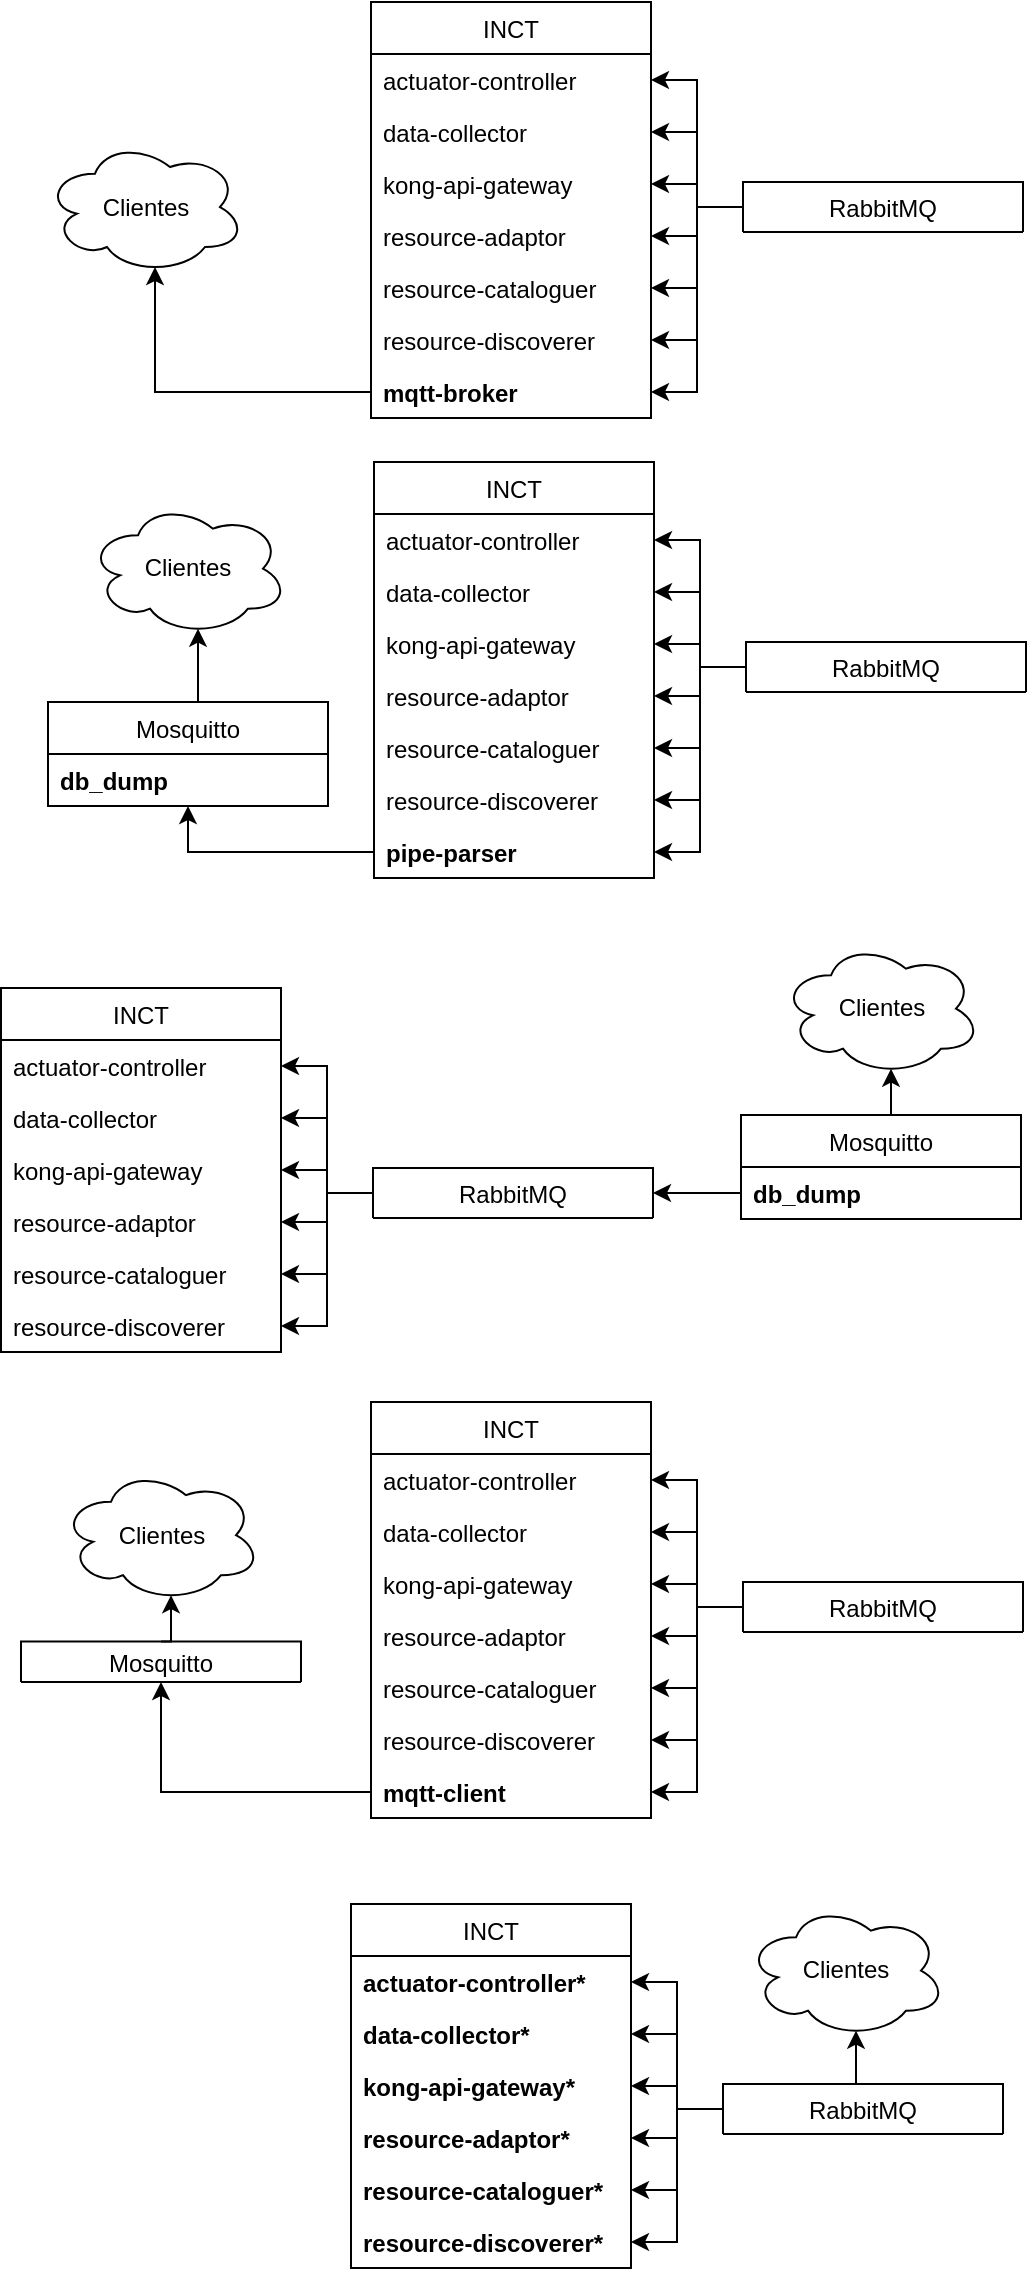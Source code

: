 <mxfile version="13.1.3" type="device"><diagram id="c02LplDQ-tRIW1ppjhFL" name="Page-1"><mxGraphModel dx="872" dy="507" grid="1" gridSize="10" guides="1" tooltips="1" connect="1" arrows="1" fold="1" page="1" pageScale="1" pageWidth="827" pageHeight="1169" background="#FFFFFF" math="0" shadow="0"><root><mxCell id="0"/><mxCell id="1" parent="0"/><mxCell id="ZKTlq2IaIiOtd-nqtWWl-68" style="edgeStyle=orthogonalEdgeStyle;rounded=0;orthogonalLoop=1;jettySize=auto;html=1;exitX=0;exitY=0.5;exitDx=0;exitDy=0;entryX=1;entryY=0.5;entryDx=0;entryDy=0;endArrow=classic;endFill=1;" edge="1" parent="1" source="ZKTlq2IaIiOtd-nqtWWl-63" target="ZKTlq2IaIiOtd-nqtWWl-67"><mxGeometry relative="1" as="geometry"/></mxCell><mxCell id="ZKTlq2IaIiOtd-nqtWWl-69" style="edgeStyle=orthogonalEdgeStyle;rounded=0;orthogonalLoop=1;jettySize=auto;html=1;exitX=0;exitY=0.5;exitDx=0;exitDy=0;entryX=1;entryY=0.5;entryDx=0;entryDy=0;endArrow=classic;endFill=1;" edge="1" parent="1" source="ZKTlq2IaIiOtd-nqtWWl-63" target="ZKTlq2IaIiOtd-nqtWWl-59"><mxGeometry relative="1" as="geometry"/></mxCell><mxCell id="ZKTlq2IaIiOtd-nqtWWl-93" style="edgeStyle=orthogonalEdgeStyle;rounded=0;orthogonalLoop=1;jettySize=auto;html=1;exitX=0.5;exitY=0;exitDx=0;exitDy=0;entryX=0.55;entryY=0.95;entryDx=0;entryDy=0;entryPerimeter=0;endArrow=classic;endFill=1;" edge="1" parent="1" source="ZKTlq2IaIiOtd-nqtWWl-10" target="ZKTlq2IaIiOtd-nqtWWl-88"><mxGeometry relative="1" as="geometry"/></mxCell><mxCell id="ZKTlq2IaIiOtd-nqtWWl-50" style="edgeStyle=orthogonalEdgeStyle;rounded=0;orthogonalLoop=1;jettySize=auto;html=1;exitX=0;exitY=0.5;exitDx=0;exitDy=0;entryX=1;entryY=0.5;entryDx=0;entryDy=0;" edge="1" parent="1" source="ZKTlq2IaIiOtd-nqtWWl-63" target="ZKTlq2IaIiOtd-nqtWWl-57"><mxGeometry relative="1" as="geometry"/></mxCell><mxCell id="ZKTlq2IaIiOtd-nqtWWl-51" style="edgeStyle=orthogonalEdgeStyle;rounded=0;orthogonalLoop=1;jettySize=auto;html=1;exitX=0;exitY=0.5;exitDx=0;exitDy=0;entryX=1;entryY=0.5;entryDx=0;entryDy=0;" edge="1" parent="1" source="ZKTlq2IaIiOtd-nqtWWl-63" target="ZKTlq2IaIiOtd-nqtWWl-58"><mxGeometry relative="1" as="geometry"/></mxCell><mxCell id="ZKTlq2IaIiOtd-nqtWWl-53" style="edgeStyle=orthogonalEdgeStyle;rounded=0;orthogonalLoop=1;jettySize=auto;html=1;exitX=0;exitY=0.5;exitDx=0;exitDy=0;entryX=1;entryY=0.5;entryDx=0;entryDy=0;" edge="1" parent="1" source="ZKTlq2IaIiOtd-nqtWWl-63" target="ZKTlq2IaIiOtd-nqtWWl-60"><mxGeometry relative="1" as="geometry"/></mxCell><mxCell id="ZKTlq2IaIiOtd-nqtWWl-54" style="edgeStyle=orthogonalEdgeStyle;rounded=0;orthogonalLoop=1;jettySize=auto;html=1;exitX=0;exitY=0.5;exitDx=0;exitDy=0;entryX=1;entryY=0.5;entryDx=0;entryDy=0;" edge="1" parent="1" source="ZKTlq2IaIiOtd-nqtWWl-63" target="ZKTlq2IaIiOtd-nqtWWl-61"><mxGeometry relative="1" as="geometry"/></mxCell><mxCell id="ZKTlq2IaIiOtd-nqtWWl-55" style="edgeStyle=orthogonalEdgeStyle;rounded=0;orthogonalLoop=1;jettySize=auto;html=1;exitX=0;exitY=0.5;exitDx=0;exitDy=0;entryX=1;entryY=0.5;entryDx=0;entryDy=0;" edge="1" parent="1" source="ZKTlq2IaIiOtd-nqtWWl-63" target="ZKTlq2IaIiOtd-nqtWWl-62"><mxGeometry relative="1" as="geometry"/></mxCell><mxCell id="ZKTlq2IaIiOtd-nqtWWl-70" value="Clientes" style="ellipse;shape=cloud;whiteSpace=wrap;html=1;" vertex="1" parent="1"><mxGeometry x="150.5" y="79.17" width="100" height="66.67" as="geometry"/></mxCell><mxCell id="ZKTlq2IaIiOtd-nqtWWl-72" style="edgeStyle=orthogonalEdgeStyle;rounded=0;orthogonalLoop=1;jettySize=auto;html=1;exitX=0;exitY=0.5;exitDx=0;exitDy=0;entryX=1;entryY=0.5;entryDx=0;entryDy=0;endArrow=classic;endFill=1;" edge="1" parent="1" source="ZKTlq2IaIiOtd-nqtWWl-82" target="ZKTlq2IaIiOtd-nqtWWl-81"><mxGeometry relative="1" as="geometry"/></mxCell><mxCell id="ZKTlq2IaIiOtd-nqtWWl-73" style="edgeStyle=orthogonalEdgeStyle;rounded=0;orthogonalLoop=1;jettySize=auto;html=1;exitX=0;exitY=0.5;exitDx=0;exitDy=0;entryX=1;entryY=0.5;entryDx=0;entryDy=0;endArrow=classic;endFill=1;" edge="1" parent="1" source="ZKTlq2IaIiOtd-nqtWWl-82" target="ZKTlq2IaIiOtd-nqtWWl-77"><mxGeometry relative="1" as="geometry"/></mxCell><mxCell id="ZKTlq2IaIiOtd-nqtWWl-83" style="edgeStyle=orthogonalEdgeStyle;rounded=0;orthogonalLoop=1;jettySize=auto;html=1;exitX=0;exitY=0.5;exitDx=0;exitDy=0;entryX=1;entryY=0.5;entryDx=0;entryDy=0;" edge="1" parent="1" source="ZKTlq2IaIiOtd-nqtWWl-82" target="ZKTlq2IaIiOtd-nqtWWl-75"><mxGeometry relative="1" as="geometry"/></mxCell><mxCell id="ZKTlq2IaIiOtd-nqtWWl-84" style="edgeStyle=orthogonalEdgeStyle;rounded=0;orthogonalLoop=1;jettySize=auto;html=1;exitX=0;exitY=0.5;exitDx=0;exitDy=0;entryX=1;entryY=0.5;entryDx=0;entryDy=0;" edge="1" parent="1" source="ZKTlq2IaIiOtd-nqtWWl-82" target="ZKTlq2IaIiOtd-nqtWWl-76"><mxGeometry relative="1" as="geometry"/></mxCell><mxCell id="ZKTlq2IaIiOtd-nqtWWl-85" style="edgeStyle=orthogonalEdgeStyle;rounded=0;orthogonalLoop=1;jettySize=auto;html=1;exitX=0;exitY=0.5;exitDx=0;exitDy=0;entryX=1;entryY=0.5;entryDx=0;entryDy=0;" edge="1" parent="1" source="ZKTlq2IaIiOtd-nqtWWl-82" target="ZKTlq2IaIiOtd-nqtWWl-78"><mxGeometry relative="1" as="geometry"/></mxCell><mxCell id="ZKTlq2IaIiOtd-nqtWWl-86" style="edgeStyle=orthogonalEdgeStyle;rounded=0;orthogonalLoop=1;jettySize=auto;html=1;exitX=0;exitY=0.5;exitDx=0;exitDy=0;entryX=1;entryY=0.5;entryDx=0;entryDy=0;" edge="1" parent="1" source="ZKTlq2IaIiOtd-nqtWWl-82" target="ZKTlq2IaIiOtd-nqtWWl-79"><mxGeometry relative="1" as="geometry"/></mxCell><mxCell id="ZKTlq2IaIiOtd-nqtWWl-87" style="edgeStyle=orthogonalEdgeStyle;rounded=0;orthogonalLoop=1;jettySize=auto;html=1;exitX=0;exitY=0.5;exitDx=0;exitDy=0;entryX=1;entryY=0.5;entryDx=0;entryDy=0;" edge="1" parent="1" source="ZKTlq2IaIiOtd-nqtWWl-82" target="ZKTlq2IaIiOtd-nqtWWl-80"><mxGeometry relative="1" as="geometry"/></mxCell><mxCell id="ZKTlq2IaIiOtd-nqtWWl-88" value="Clientes" style="ellipse;shape=cloud;whiteSpace=wrap;html=1;" vertex="1" parent="1"><mxGeometry x="172" y="260.0" width="100" height="66.67" as="geometry"/></mxCell><mxCell id="ZKTlq2IaIiOtd-nqtWWl-90" style="edgeStyle=orthogonalEdgeStyle;rounded=0;orthogonalLoop=1;jettySize=auto;html=1;exitX=0;exitY=0.5;exitDx=0;exitDy=0;entryX=0.55;entryY=0.95;entryDx=0;entryDy=0;entryPerimeter=0;endArrow=classic;endFill=1;" edge="1" parent="1" source="ZKTlq2IaIiOtd-nqtWWl-67" target="ZKTlq2IaIiOtd-nqtWWl-70"><mxGeometry relative="1" as="geometry"/></mxCell><mxCell id="ZKTlq2IaIiOtd-nqtWWl-91" style="edgeStyle=orthogonalEdgeStyle;rounded=0;orthogonalLoop=1;jettySize=auto;html=1;exitX=0;exitY=0.5;exitDx=0;exitDy=0;entryX=0.5;entryY=1;entryDx=0;entryDy=0;endArrow=classic;endFill=1;" edge="1" parent="1" source="ZKTlq2IaIiOtd-nqtWWl-81" target="ZKTlq2IaIiOtd-nqtWWl-10"><mxGeometry relative="1" as="geometry"/></mxCell><mxCell id="ZKTlq2IaIiOtd-nqtWWl-107" style="edgeStyle=orthogonalEdgeStyle;rounded=0;orthogonalLoop=1;jettySize=auto;html=1;exitX=0.5;exitY=0;exitDx=0;exitDy=0;entryX=0.55;entryY=0.95;entryDx=0;entryDy=0;entryPerimeter=0;endArrow=classic;endFill=1;" edge="1" parent="1" source="ZKTlq2IaIiOtd-nqtWWl-105" target="ZKTlq2IaIiOtd-nqtWWl-115"><mxGeometry relative="1" as="geometry"/></mxCell><mxCell id="ZKTlq2IaIiOtd-nqtWWl-109" style="edgeStyle=orthogonalEdgeStyle;rounded=0;orthogonalLoop=1;jettySize=auto;html=1;exitX=0;exitY=0.5;exitDx=0;exitDy=0;entryX=1;entryY=0.5;entryDx=0;entryDy=0;endArrow=classic;endFill=1;" edge="1" parent="1" source="ZKTlq2IaIiOtd-nqtWWl-104" target="ZKTlq2IaIiOtd-nqtWWl-99"><mxGeometry relative="1" as="geometry"/></mxCell><mxCell id="ZKTlq2IaIiOtd-nqtWWl-110" style="edgeStyle=orthogonalEdgeStyle;rounded=0;orthogonalLoop=1;jettySize=auto;html=1;exitX=0;exitY=0.5;exitDx=0;exitDy=0;entryX=1;entryY=0.5;entryDx=0;entryDy=0;" edge="1" parent="1" source="ZKTlq2IaIiOtd-nqtWWl-104" target="ZKTlq2IaIiOtd-nqtWWl-97"><mxGeometry relative="1" as="geometry"/></mxCell><mxCell id="ZKTlq2IaIiOtd-nqtWWl-111" style="edgeStyle=orthogonalEdgeStyle;rounded=0;orthogonalLoop=1;jettySize=auto;html=1;exitX=0;exitY=0.5;exitDx=0;exitDy=0;entryX=1;entryY=0.5;entryDx=0;entryDy=0;" edge="1" parent="1" source="ZKTlq2IaIiOtd-nqtWWl-104" target="ZKTlq2IaIiOtd-nqtWWl-98"><mxGeometry relative="1" as="geometry"/></mxCell><mxCell id="ZKTlq2IaIiOtd-nqtWWl-112" style="edgeStyle=orthogonalEdgeStyle;rounded=0;orthogonalLoop=1;jettySize=auto;html=1;exitX=0;exitY=0.5;exitDx=0;exitDy=0;entryX=1;entryY=0.5;entryDx=0;entryDy=0;" edge="1" parent="1" source="ZKTlq2IaIiOtd-nqtWWl-104" target="ZKTlq2IaIiOtd-nqtWWl-100"><mxGeometry relative="1" as="geometry"/></mxCell><mxCell id="ZKTlq2IaIiOtd-nqtWWl-113" style="edgeStyle=orthogonalEdgeStyle;rounded=0;orthogonalLoop=1;jettySize=auto;html=1;exitX=0;exitY=0.5;exitDx=0;exitDy=0;entryX=1;entryY=0.5;entryDx=0;entryDy=0;" edge="1" parent="1" source="ZKTlq2IaIiOtd-nqtWWl-104" target="ZKTlq2IaIiOtd-nqtWWl-101"><mxGeometry relative="1" as="geometry"/></mxCell><mxCell id="ZKTlq2IaIiOtd-nqtWWl-114" style="edgeStyle=orthogonalEdgeStyle;rounded=0;orthogonalLoop=1;jettySize=auto;html=1;exitX=0;exitY=0.5;exitDx=0;exitDy=0;entryX=1;entryY=0.5;entryDx=0;entryDy=0;" edge="1" parent="1" source="ZKTlq2IaIiOtd-nqtWWl-104" target="ZKTlq2IaIiOtd-nqtWWl-102"><mxGeometry relative="1" as="geometry"/></mxCell><mxCell id="ZKTlq2IaIiOtd-nqtWWl-56" value="INCT" style="swimlane;fontStyle=0;childLayout=stackLayout;horizontal=1;startSize=26;fillColor=none;horizontalStack=0;resizeParent=1;resizeParentMax=0;resizeLast=0;collapsible=1;marginBottom=0;" vertex="1" parent="1"><mxGeometry x="313.5" y="10" width="140" height="208" as="geometry"/></mxCell><mxCell id="ZKTlq2IaIiOtd-nqtWWl-57" value="actuator-controller" style="text;strokeColor=none;fillColor=none;align=left;verticalAlign=top;spacingLeft=4;spacingRight=4;overflow=hidden;rotatable=0;points=[[0,0.5],[1,0.5]];portConstraint=eastwest;fontStyle=0" vertex="1" parent="ZKTlq2IaIiOtd-nqtWWl-56"><mxGeometry y="26" width="140" height="26" as="geometry"/></mxCell><mxCell id="ZKTlq2IaIiOtd-nqtWWl-58" value="data-collector" style="text;strokeColor=none;fillColor=none;align=left;verticalAlign=top;spacingLeft=4;spacingRight=4;overflow=hidden;rotatable=0;points=[[0,0.5],[1,0.5]];portConstraint=eastwest;fontStyle=0" vertex="1" parent="ZKTlq2IaIiOtd-nqtWWl-56"><mxGeometry y="52" width="140" height="26" as="geometry"/></mxCell><mxCell id="ZKTlq2IaIiOtd-nqtWWl-59" value="kong-api-gateway" style="text;strokeColor=none;fillColor=none;align=left;verticalAlign=top;spacingLeft=4;spacingRight=4;overflow=hidden;rotatable=0;points=[[0,0.5],[1,0.5]];portConstraint=eastwest;" vertex="1" parent="ZKTlq2IaIiOtd-nqtWWl-56"><mxGeometry y="78" width="140" height="26" as="geometry"/></mxCell><mxCell id="ZKTlq2IaIiOtd-nqtWWl-60" value="resource-adaptor" style="text;strokeColor=none;fillColor=none;align=left;verticalAlign=top;spacingLeft=4;spacingRight=4;overflow=hidden;rotatable=0;points=[[0,0.5],[1,0.5]];portConstraint=eastwest;" vertex="1" parent="ZKTlq2IaIiOtd-nqtWWl-56"><mxGeometry y="104" width="140" height="26" as="geometry"/></mxCell><mxCell id="ZKTlq2IaIiOtd-nqtWWl-61" value="resource-cataloguer" style="text;strokeColor=none;fillColor=none;align=left;verticalAlign=top;spacingLeft=4;spacingRight=4;overflow=hidden;rotatable=0;points=[[0,0.5],[1,0.5]];portConstraint=eastwest;fontStyle=0" vertex="1" parent="ZKTlq2IaIiOtd-nqtWWl-56"><mxGeometry y="130" width="140" height="26" as="geometry"/></mxCell><mxCell id="ZKTlq2IaIiOtd-nqtWWl-62" value="resource-discoverer" style="text;strokeColor=none;fillColor=none;align=left;verticalAlign=top;spacingLeft=4;spacingRight=4;overflow=hidden;rotatable=0;points=[[0,0.5],[1,0.5]];portConstraint=eastwest;fontStyle=0" vertex="1" parent="ZKTlq2IaIiOtd-nqtWWl-56"><mxGeometry y="156" width="140" height="26" as="geometry"/></mxCell><mxCell id="ZKTlq2IaIiOtd-nqtWWl-67" value="mqtt-broker" style="text;strokeColor=none;fillColor=none;align=left;verticalAlign=top;spacingLeft=4;spacingRight=4;overflow=hidden;rotatable=0;points=[[0,0.5],[1,0.5]];portConstraint=eastwest;fontStyle=1" vertex="1" parent="ZKTlq2IaIiOtd-nqtWWl-56"><mxGeometry y="182" width="140" height="26" as="geometry"/></mxCell><mxCell id="ZKTlq2IaIiOtd-nqtWWl-63" value="RabbitMQ" style="swimlane;fontStyle=0;childLayout=stackLayout;horizontal=1;startSize=26;fillColor=none;horizontalStack=0;resizeParent=1;resizeParentMax=0;resizeLast=0;collapsible=1;marginBottom=0;" vertex="1" parent="1"><mxGeometry x="499.5" y="100" width="140" height="25" as="geometry"/></mxCell><mxCell id="ZKTlq2IaIiOtd-nqtWWl-115" value="Clientes" style="ellipse;shape=cloud;whiteSpace=wrap;html=1;" vertex="1" parent="1"><mxGeometry x="518.5" y="480" width="100" height="66.67" as="geometry"/></mxCell><mxCell id="ZKTlq2IaIiOtd-nqtWWl-118" style="edgeStyle=orthogonalEdgeStyle;rounded=0;orthogonalLoop=1;jettySize=auto;html=1;exitX=0;exitY=0.5;exitDx=0;exitDy=0;entryX=1;entryY=0.5;entryDx=0;entryDy=0;endArrow=classic;endFill=1;" edge="1" parent="1" source="ZKTlq2IaIiOtd-nqtWWl-106" target="ZKTlq2IaIiOtd-nqtWWl-104"><mxGeometry relative="1" as="geometry"/></mxCell><mxCell id="ZKTlq2IaIiOtd-nqtWWl-119" style="edgeStyle=orthogonalEdgeStyle;rounded=0;orthogonalLoop=1;jettySize=auto;html=1;exitX=0.5;exitY=0;exitDx=0;exitDy=0;entryX=0.55;entryY=0.95;entryDx=0;entryDy=0;entryPerimeter=0;endArrow=classic;endFill=1;" edge="1" parent="1" source="ZKTlq2IaIiOtd-nqtWWl-136" target="ZKTlq2IaIiOtd-nqtWWl-126"><mxGeometry relative="1" as="geometry"/></mxCell><mxCell id="ZKTlq2IaIiOtd-nqtWWl-120" style="edgeStyle=orthogonalEdgeStyle;rounded=0;orthogonalLoop=1;jettySize=auto;html=1;exitX=0;exitY=0.5;exitDx=0;exitDy=0;entryX=1;entryY=0.5;entryDx=0;entryDy=0;endArrow=classic;endFill=1;" edge="1" parent="1" source="ZKTlq2IaIiOtd-nqtWWl-127" target="ZKTlq2IaIiOtd-nqtWWl-131"><mxGeometry relative="1" as="geometry"/></mxCell><mxCell id="ZKTlq2IaIiOtd-nqtWWl-121" style="edgeStyle=orthogonalEdgeStyle;rounded=0;orthogonalLoop=1;jettySize=auto;html=1;exitX=0;exitY=0.5;exitDx=0;exitDy=0;entryX=1;entryY=0.5;entryDx=0;entryDy=0;" edge="1" parent="1" source="ZKTlq2IaIiOtd-nqtWWl-127" target="ZKTlq2IaIiOtd-nqtWWl-129"><mxGeometry relative="1" as="geometry"/></mxCell><mxCell id="ZKTlq2IaIiOtd-nqtWWl-122" style="edgeStyle=orthogonalEdgeStyle;rounded=0;orthogonalLoop=1;jettySize=auto;html=1;exitX=0;exitY=0.5;exitDx=0;exitDy=0;entryX=1;entryY=0.5;entryDx=0;entryDy=0;" edge="1" parent="1" source="ZKTlq2IaIiOtd-nqtWWl-127" target="ZKTlq2IaIiOtd-nqtWWl-130"><mxGeometry relative="1" as="geometry"/></mxCell><mxCell id="ZKTlq2IaIiOtd-nqtWWl-123" style="edgeStyle=orthogonalEdgeStyle;rounded=0;orthogonalLoop=1;jettySize=auto;html=1;exitX=0;exitY=0.5;exitDx=0;exitDy=0;entryX=1;entryY=0.5;entryDx=0;entryDy=0;" edge="1" parent="1" source="ZKTlq2IaIiOtd-nqtWWl-127" target="ZKTlq2IaIiOtd-nqtWWl-132"><mxGeometry relative="1" as="geometry"/></mxCell><mxCell id="ZKTlq2IaIiOtd-nqtWWl-124" style="edgeStyle=orthogonalEdgeStyle;rounded=0;orthogonalLoop=1;jettySize=auto;html=1;exitX=0;exitY=0.5;exitDx=0;exitDy=0;entryX=1;entryY=0.5;entryDx=0;entryDy=0;" edge="1" parent="1" source="ZKTlq2IaIiOtd-nqtWWl-127" target="ZKTlq2IaIiOtd-nqtWWl-133"><mxGeometry relative="1" as="geometry"/></mxCell><mxCell id="ZKTlq2IaIiOtd-nqtWWl-125" style="edgeStyle=orthogonalEdgeStyle;rounded=0;orthogonalLoop=1;jettySize=auto;html=1;exitX=0;exitY=0.5;exitDx=0;exitDy=0;entryX=1;entryY=0.5;entryDx=0;entryDy=0;" edge="1" parent="1" source="ZKTlq2IaIiOtd-nqtWWl-127" target="ZKTlq2IaIiOtd-nqtWWl-134"><mxGeometry relative="1" as="geometry"/></mxCell><mxCell id="ZKTlq2IaIiOtd-nqtWWl-74" value="INCT" style="swimlane;fontStyle=0;childLayout=stackLayout;horizontal=1;startSize=26;fillColor=none;horizontalStack=0;resizeParent=1;resizeParentMax=0;resizeLast=0;collapsible=1;marginBottom=0;" vertex="1" parent="1"><mxGeometry x="315" y="240" width="140" height="208" as="geometry"/></mxCell><mxCell id="ZKTlq2IaIiOtd-nqtWWl-75" value="actuator-controller" style="text;strokeColor=none;fillColor=none;align=left;verticalAlign=top;spacingLeft=4;spacingRight=4;overflow=hidden;rotatable=0;points=[[0,0.5],[1,0.5]];portConstraint=eastwest;fontStyle=0" vertex="1" parent="ZKTlq2IaIiOtd-nqtWWl-74"><mxGeometry y="26" width="140" height="26" as="geometry"/></mxCell><mxCell id="ZKTlq2IaIiOtd-nqtWWl-76" value="data-collector" style="text;strokeColor=none;fillColor=none;align=left;verticalAlign=top;spacingLeft=4;spacingRight=4;overflow=hidden;rotatable=0;points=[[0,0.5],[1,0.5]];portConstraint=eastwest;fontStyle=0" vertex="1" parent="ZKTlq2IaIiOtd-nqtWWl-74"><mxGeometry y="52" width="140" height="26" as="geometry"/></mxCell><mxCell id="ZKTlq2IaIiOtd-nqtWWl-77" value="kong-api-gateway" style="text;strokeColor=none;fillColor=none;align=left;verticalAlign=top;spacingLeft=4;spacingRight=4;overflow=hidden;rotatable=0;points=[[0,0.5],[1,0.5]];portConstraint=eastwest;" vertex="1" parent="ZKTlq2IaIiOtd-nqtWWl-74"><mxGeometry y="78" width="140" height="26" as="geometry"/></mxCell><mxCell id="ZKTlq2IaIiOtd-nqtWWl-78" value="resource-adaptor" style="text;strokeColor=none;fillColor=none;align=left;verticalAlign=top;spacingLeft=4;spacingRight=4;overflow=hidden;rotatable=0;points=[[0,0.5],[1,0.5]];portConstraint=eastwest;" vertex="1" parent="ZKTlq2IaIiOtd-nqtWWl-74"><mxGeometry y="104" width="140" height="26" as="geometry"/></mxCell><mxCell id="ZKTlq2IaIiOtd-nqtWWl-79" value="resource-cataloguer" style="text;strokeColor=none;fillColor=none;align=left;verticalAlign=top;spacingLeft=4;spacingRight=4;overflow=hidden;rotatable=0;points=[[0,0.5],[1,0.5]];portConstraint=eastwest;fontStyle=0" vertex="1" parent="ZKTlq2IaIiOtd-nqtWWl-74"><mxGeometry y="130" width="140" height="26" as="geometry"/></mxCell><mxCell id="ZKTlq2IaIiOtd-nqtWWl-80" value="resource-discoverer" style="text;strokeColor=none;fillColor=none;align=left;verticalAlign=top;spacingLeft=4;spacingRight=4;overflow=hidden;rotatable=0;points=[[0,0.5],[1,0.5]];portConstraint=eastwest;fontStyle=0" vertex="1" parent="ZKTlq2IaIiOtd-nqtWWl-74"><mxGeometry y="156" width="140" height="26" as="geometry"/></mxCell><mxCell id="ZKTlq2IaIiOtd-nqtWWl-81" value="pipe-parser" style="text;strokeColor=none;fillColor=none;align=left;verticalAlign=top;spacingLeft=4;spacingRight=4;overflow=hidden;rotatable=0;points=[[0,0.5],[1,0.5]];portConstraint=eastwest;fontStyle=1" vertex="1" parent="ZKTlq2IaIiOtd-nqtWWl-74"><mxGeometry y="182" width="140" height="26" as="geometry"/></mxCell><mxCell id="ZKTlq2IaIiOtd-nqtWWl-82" value="RabbitMQ" style="swimlane;fontStyle=0;childLayout=stackLayout;horizontal=1;startSize=26;fillColor=none;horizontalStack=0;resizeParent=1;resizeParentMax=0;resizeLast=0;collapsible=1;marginBottom=0;" vertex="1" parent="1"><mxGeometry x="501" y="330" width="140" height="25" as="geometry"/></mxCell><mxCell id="ZKTlq2IaIiOtd-nqtWWl-10" value="Mosquitto" style="swimlane;fontStyle=0;childLayout=stackLayout;horizontal=1;startSize=26;fillColor=none;horizontalStack=0;resizeParent=1;resizeParentMax=0;resizeLast=0;collapsible=1;marginBottom=0;" vertex="1" parent="1"><mxGeometry x="152" y="360" width="140" height="52" as="geometry"/></mxCell><mxCell id="ZKTlq2IaIiOtd-nqtWWl-11" value="db_dump" style="text;strokeColor=none;fillColor=none;align=left;verticalAlign=top;spacingLeft=4;spacingRight=4;overflow=hidden;rotatable=0;points=[[0,0.5],[1,0.5]];portConstraint=eastwest;fontStyle=1" vertex="1" parent="ZKTlq2IaIiOtd-nqtWWl-10"><mxGeometry y="26" width="140" height="26" as="geometry"/></mxCell><mxCell id="ZKTlq2IaIiOtd-nqtWWl-126" value="Clientes" style="ellipse;shape=cloud;whiteSpace=wrap;html=1;" vertex="1" parent="1"><mxGeometry x="158.5" y="743.25" width="100" height="66.67" as="geometry"/></mxCell><mxCell id="ZKTlq2IaIiOtd-nqtWWl-139" style="edgeStyle=orthogonalEdgeStyle;rounded=0;orthogonalLoop=1;jettySize=auto;html=1;exitX=0;exitY=0.5;exitDx=0;exitDy=0;entryX=1;entryY=0.5;entryDx=0;entryDy=0;endArrow=classic;endFill=1;" edge="1" parent="1" source="ZKTlq2IaIiOtd-nqtWWl-127" target="ZKTlq2IaIiOtd-nqtWWl-138"><mxGeometry relative="1" as="geometry"/></mxCell><mxCell id="ZKTlq2IaIiOtd-nqtWWl-141" style="edgeStyle=orthogonalEdgeStyle;rounded=0;orthogonalLoop=1;jettySize=auto;html=1;exitX=0;exitY=0.5;exitDx=0;exitDy=0;entryX=0.5;entryY=1;entryDx=0;entryDy=0;endArrow=classic;endFill=1;" edge="1" parent="1" source="ZKTlq2IaIiOtd-nqtWWl-138" target="ZKTlq2IaIiOtd-nqtWWl-136"><mxGeometry relative="1" as="geometry"><mxPoint x="209.06" y="881.178" as="targetPoint"/></mxGeometry></mxCell><mxCell id="ZKTlq2IaIiOtd-nqtWWl-104" value="RabbitMQ" style="swimlane;fontStyle=0;childLayout=stackLayout;horizontal=1;startSize=26;fillColor=none;horizontalStack=0;resizeParent=1;resizeParentMax=0;resizeLast=0;collapsible=1;marginBottom=0;" vertex="1" parent="1"><mxGeometry x="314.5" y="593" width="140" height="25" as="geometry"/></mxCell><mxCell id="ZKTlq2IaIiOtd-nqtWWl-96" value="INCT" style="swimlane;fontStyle=0;childLayout=stackLayout;horizontal=1;startSize=26;fillColor=none;horizontalStack=0;resizeParent=1;resizeParentMax=0;resizeLast=0;collapsible=1;marginBottom=0;" vertex="1" parent="1"><mxGeometry x="128.5" y="503" width="140" height="182" as="geometry"/></mxCell><mxCell id="ZKTlq2IaIiOtd-nqtWWl-97" value="actuator-controller" style="text;strokeColor=none;fillColor=none;align=left;verticalAlign=top;spacingLeft=4;spacingRight=4;overflow=hidden;rotatable=0;points=[[0,0.5],[1,0.5]];portConstraint=eastwest;fontStyle=0" vertex="1" parent="ZKTlq2IaIiOtd-nqtWWl-96"><mxGeometry y="26" width="140" height="26" as="geometry"/></mxCell><mxCell id="ZKTlq2IaIiOtd-nqtWWl-98" value="data-collector" style="text;strokeColor=none;fillColor=none;align=left;verticalAlign=top;spacingLeft=4;spacingRight=4;overflow=hidden;rotatable=0;points=[[0,0.5],[1,0.5]];portConstraint=eastwest;fontStyle=0" vertex="1" parent="ZKTlq2IaIiOtd-nqtWWl-96"><mxGeometry y="52" width="140" height="26" as="geometry"/></mxCell><mxCell id="ZKTlq2IaIiOtd-nqtWWl-99" value="kong-api-gateway" style="text;strokeColor=none;fillColor=none;align=left;verticalAlign=top;spacingLeft=4;spacingRight=4;overflow=hidden;rotatable=0;points=[[0,0.5],[1,0.5]];portConstraint=eastwest;" vertex="1" parent="ZKTlq2IaIiOtd-nqtWWl-96"><mxGeometry y="78" width="140" height="26" as="geometry"/></mxCell><mxCell id="ZKTlq2IaIiOtd-nqtWWl-100" value="resource-adaptor" style="text;strokeColor=none;fillColor=none;align=left;verticalAlign=top;spacingLeft=4;spacingRight=4;overflow=hidden;rotatable=0;points=[[0,0.5],[1,0.5]];portConstraint=eastwest;" vertex="1" parent="ZKTlq2IaIiOtd-nqtWWl-96"><mxGeometry y="104" width="140" height="26" as="geometry"/></mxCell><mxCell id="ZKTlq2IaIiOtd-nqtWWl-101" value="resource-cataloguer" style="text;strokeColor=none;fillColor=none;align=left;verticalAlign=top;spacingLeft=4;spacingRight=4;overflow=hidden;rotatable=0;points=[[0,0.5],[1,0.5]];portConstraint=eastwest;fontStyle=0" vertex="1" parent="ZKTlq2IaIiOtd-nqtWWl-96"><mxGeometry y="130" width="140" height="26" as="geometry"/></mxCell><mxCell id="ZKTlq2IaIiOtd-nqtWWl-102" value="resource-discoverer" style="text;strokeColor=none;fillColor=none;align=left;verticalAlign=top;spacingLeft=4;spacingRight=4;overflow=hidden;rotatable=0;points=[[0,0.5],[1,0.5]];portConstraint=eastwest;fontStyle=0" vertex="1" parent="ZKTlq2IaIiOtd-nqtWWl-96"><mxGeometry y="156" width="140" height="26" as="geometry"/></mxCell><mxCell id="ZKTlq2IaIiOtd-nqtWWl-105" value="Mosquitto" style="swimlane;fontStyle=0;childLayout=stackLayout;horizontal=1;startSize=26;fillColor=none;horizontalStack=0;resizeParent=1;resizeParentMax=0;resizeLast=0;collapsible=1;marginBottom=0;" vertex="1" parent="1"><mxGeometry x="498.5" y="566.5" width="140" height="52" as="geometry"/></mxCell><mxCell id="ZKTlq2IaIiOtd-nqtWWl-106" value="db_dump" style="text;strokeColor=none;fillColor=none;align=left;verticalAlign=top;spacingLeft=4;spacingRight=4;overflow=hidden;rotatable=0;points=[[0,0.5],[1,0.5]];portConstraint=eastwest;fontStyle=1" vertex="1" parent="ZKTlq2IaIiOtd-nqtWWl-105"><mxGeometry y="26" width="140" height="26" as="geometry"/></mxCell><mxCell id="ZKTlq2IaIiOtd-nqtWWl-127" value="RabbitMQ" style="swimlane;fontStyle=0;childLayout=stackLayout;horizontal=1;startSize=26;fillColor=none;horizontalStack=0;resizeParent=1;resizeParentMax=0;resizeLast=0;collapsible=1;marginBottom=0;" vertex="1" parent="1"><mxGeometry x="499.5" y="800" width="140" height="25" as="geometry"/></mxCell><mxCell id="ZKTlq2IaIiOtd-nqtWWl-128" value="INCT" style="swimlane;fontStyle=0;childLayout=stackLayout;horizontal=1;startSize=26;fillColor=none;horizontalStack=0;resizeParent=1;resizeParentMax=0;resizeLast=0;collapsible=1;marginBottom=0;" vertex="1" parent="1"><mxGeometry x="313.5" y="710" width="140" height="208" as="geometry"/></mxCell><mxCell id="ZKTlq2IaIiOtd-nqtWWl-129" value="actuator-controller" style="text;strokeColor=none;fillColor=none;align=left;verticalAlign=top;spacingLeft=4;spacingRight=4;overflow=hidden;rotatable=0;points=[[0,0.5],[1,0.5]];portConstraint=eastwest;fontStyle=0" vertex="1" parent="ZKTlq2IaIiOtd-nqtWWl-128"><mxGeometry y="26" width="140" height="26" as="geometry"/></mxCell><mxCell id="ZKTlq2IaIiOtd-nqtWWl-130" value="data-collector" style="text;strokeColor=none;fillColor=none;align=left;verticalAlign=top;spacingLeft=4;spacingRight=4;overflow=hidden;rotatable=0;points=[[0,0.5],[1,0.5]];portConstraint=eastwest;fontStyle=0" vertex="1" parent="ZKTlq2IaIiOtd-nqtWWl-128"><mxGeometry y="52" width="140" height="26" as="geometry"/></mxCell><mxCell id="ZKTlq2IaIiOtd-nqtWWl-131" value="kong-api-gateway" style="text;strokeColor=none;fillColor=none;align=left;verticalAlign=top;spacingLeft=4;spacingRight=4;overflow=hidden;rotatable=0;points=[[0,0.5],[1,0.5]];portConstraint=eastwest;" vertex="1" parent="ZKTlq2IaIiOtd-nqtWWl-128"><mxGeometry y="78" width="140" height="26" as="geometry"/></mxCell><mxCell id="ZKTlq2IaIiOtd-nqtWWl-132" value="resource-adaptor" style="text;strokeColor=none;fillColor=none;align=left;verticalAlign=top;spacingLeft=4;spacingRight=4;overflow=hidden;rotatable=0;points=[[0,0.5],[1,0.5]];portConstraint=eastwest;" vertex="1" parent="ZKTlq2IaIiOtd-nqtWWl-128"><mxGeometry y="104" width="140" height="26" as="geometry"/></mxCell><mxCell id="ZKTlq2IaIiOtd-nqtWWl-133" value="resource-cataloguer" style="text;strokeColor=none;fillColor=none;align=left;verticalAlign=top;spacingLeft=4;spacingRight=4;overflow=hidden;rotatable=0;points=[[0,0.5],[1,0.5]];portConstraint=eastwest;fontStyle=0" vertex="1" parent="ZKTlq2IaIiOtd-nqtWWl-128"><mxGeometry y="130" width="140" height="26" as="geometry"/></mxCell><mxCell id="ZKTlq2IaIiOtd-nqtWWl-134" value="resource-discoverer" style="text;strokeColor=none;fillColor=none;align=left;verticalAlign=top;spacingLeft=4;spacingRight=4;overflow=hidden;rotatable=0;points=[[0,0.5],[1,0.5]];portConstraint=eastwest;fontStyle=0" vertex="1" parent="ZKTlq2IaIiOtd-nqtWWl-128"><mxGeometry y="156" width="140" height="26" as="geometry"/></mxCell><mxCell id="ZKTlq2IaIiOtd-nqtWWl-138" value="mqtt-client" style="text;strokeColor=none;fillColor=none;align=left;verticalAlign=top;spacingLeft=4;spacingRight=4;overflow=hidden;rotatable=0;points=[[0,0.5],[1,0.5]];portConstraint=eastwest;fontStyle=1" vertex="1" parent="ZKTlq2IaIiOtd-nqtWWl-128"><mxGeometry y="182" width="140" height="26" as="geometry"/></mxCell><mxCell id="ZKTlq2IaIiOtd-nqtWWl-136" value="Mosquitto" style="swimlane;fontStyle=0;childLayout=stackLayout;horizontal=1;startSize=26;fillColor=none;horizontalStack=0;resizeParent=1;resizeParentMax=0;resizeLast=0;collapsible=1;marginBottom=0;" vertex="1" parent="1"><mxGeometry x="138.5" y="829.75" width="140" height="20.25" as="geometry"/></mxCell><mxCell id="ZKTlq2IaIiOtd-nqtWWl-163" style="edgeStyle=orthogonalEdgeStyle;rounded=0;orthogonalLoop=1;jettySize=auto;html=1;exitX=0;exitY=0.5;exitDx=0;exitDy=0;entryX=1;entryY=0.5;entryDx=0;entryDy=0;endArrow=classic;endFill=1;" edge="1" parent="1" source="ZKTlq2IaIiOtd-nqtWWl-172" target="ZKTlq2IaIiOtd-nqtWWl-176"><mxGeometry relative="1" as="geometry"/></mxCell><mxCell id="ZKTlq2IaIiOtd-nqtWWl-164" style="edgeStyle=orthogonalEdgeStyle;rounded=0;orthogonalLoop=1;jettySize=auto;html=1;exitX=0;exitY=0.5;exitDx=0;exitDy=0;entryX=1;entryY=0.5;entryDx=0;entryDy=0;" edge="1" parent="1" source="ZKTlq2IaIiOtd-nqtWWl-172" target="ZKTlq2IaIiOtd-nqtWWl-174"><mxGeometry relative="1" as="geometry"/></mxCell><mxCell id="ZKTlq2IaIiOtd-nqtWWl-165" style="edgeStyle=orthogonalEdgeStyle;rounded=0;orthogonalLoop=1;jettySize=auto;html=1;exitX=0;exitY=0.5;exitDx=0;exitDy=0;entryX=1;entryY=0.5;entryDx=0;entryDy=0;" edge="1" parent="1" source="ZKTlq2IaIiOtd-nqtWWl-172" target="ZKTlq2IaIiOtd-nqtWWl-175"><mxGeometry relative="1" as="geometry"/></mxCell><mxCell id="ZKTlq2IaIiOtd-nqtWWl-166" style="edgeStyle=orthogonalEdgeStyle;rounded=0;orthogonalLoop=1;jettySize=auto;html=1;exitX=0;exitY=0.5;exitDx=0;exitDy=0;entryX=1;entryY=0.5;entryDx=0;entryDy=0;" edge="1" parent="1" source="ZKTlq2IaIiOtd-nqtWWl-172" target="ZKTlq2IaIiOtd-nqtWWl-177"><mxGeometry relative="1" as="geometry"/></mxCell><mxCell id="ZKTlq2IaIiOtd-nqtWWl-167" style="edgeStyle=orthogonalEdgeStyle;rounded=0;orthogonalLoop=1;jettySize=auto;html=1;exitX=0;exitY=0.5;exitDx=0;exitDy=0;entryX=1;entryY=0.5;entryDx=0;entryDy=0;" edge="1" parent="1" source="ZKTlq2IaIiOtd-nqtWWl-172" target="ZKTlq2IaIiOtd-nqtWWl-178"><mxGeometry relative="1" as="geometry"/></mxCell><mxCell id="ZKTlq2IaIiOtd-nqtWWl-168" style="edgeStyle=orthogonalEdgeStyle;rounded=0;orthogonalLoop=1;jettySize=auto;html=1;exitX=0;exitY=0.5;exitDx=0;exitDy=0;entryX=1;entryY=0.5;entryDx=0;entryDy=0;" edge="1" parent="1" source="ZKTlq2IaIiOtd-nqtWWl-172" target="ZKTlq2IaIiOtd-nqtWWl-179"><mxGeometry relative="1" as="geometry"/></mxCell><mxCell id="ZKTlq2IaIiOtd-nqtWWl-169" value="Clientes" style="ellipse;shape=cloud;whiteSpace=wrap;html=1;" vertex="1" parent="1"><mxGeometry x="501" y="961.0" width="100" height="66.67" as="geometry"/></mxCell><mxCell id="ZKTlq2IaIiOtd-nqtWWl-182" style="edgeStyle=orthogonalEdgeStyle;rounded=0;orthogonalLoop=1;jettySize=auto;html=1;exitX=0.5;exitY=0;exitDx=0;exitDy=0;entryX=0.55;entryY=0.95;entryDx=0;entryDy=0;entryPerimeter=0;endArrow=classic;endFill=1;" edge="1" parent="1" source="ZKTlq2IaIiOtd-nqtWWl-172" target="ZKTlq2IaIiOtd-nqtWWl-169"><mxGeometry relative="1" as="geometry"/></mxCell><mxCell id="ZKTlq2IaIiOtd-nqtWWl-172" value="RabbitMQ" style="swimlane;fontStyle=0;childLayout=stackLayout;horizontal=1;startSize=26;fillColor=none;horizontalStack=0;resizeParent=1;resizeParentMax=0;resizeLast=0;collapsible=1;marginBottom=0;" vertex="1" parent="1"><mxGeometry x="489.5" y="1051" width="140" height="25" as="geometry"/></mxCell><mxCell id="ZKTlq2IaIiOtd-nqtWWl-173" value="INCT" style="swimlane;fontStyle=0;childLayout=stackLayout;horizontal=1;startSize=26;fillColor=none;horizontalStack=0;resizeParent=1;resizeParentMax=0;resizeLast=0;collapsible=1;marginBottom=0;" vertex="1" parent="1"><mxGeometry x="303.5" y="961" width="140" height="182" as="geometry"/></mxCell><mxCell id="ZKTlq2IaIiOtd-nqtWWl-174" value="actuator-controller*" style="text;strokeColor=none;fillColor=none;align=left;verticalAlign=top;spacingLeft=4;spacingRight=4;overflow=hidden;rotatable=0;points=[[0,0.5],[1,0.5]];portConstraint=eastwest;fontStyle=1" vertex="1" parent="ZKTlq2IaIiOtd-nqtWWl-173"><mxGeometry y="26" width="140" height="26" as="geometry"/></mxCell><mxCell id="ZKTlq2IaIiOtd-nqtWWl-175" value="data-collector*" style="text;strokeColor=none;fillColor=none;align=left;verticalAlign=top;spacingLeft=4;spacingRight=4;overflow=hidden;rotatable=0;points=[[0,0.5],[1,0.5]];portConstraint=eastwest;fontStyle=1" vertex="1" parent="ZKTlq2IaIiOtd-nqtWWl-173"><mxGeometry y="52" width="140" height="26" as="geometry"/></mxCell><mxCell id="ZKTlq2IaIiOtd-nqtWWl-176" value="kong-api-gateway*" style="text;strokeColor=none;fillColor=none;align=left;verticalAlign=top;spacingLeft=4;spacingRight=4;overflow=hidden;rotatable=0;points=[[0,0.5],[1,0.5]];portConstraint=eastwest;fontStyle=1" vertex="1" parent="ZKTlq2IaIiOtd-nqtWWl-173"><mxGeometry y="78" width="140" height="26" as="geometry"/></mxCell><mxCell id="ZKTlq2IaIiOtd-nqtWWl-177" value="resource-adaptor*" style="text;strokeColor=none;fillColor=none;align=left;verticalAlign=top;spacingLeft=4;spacingRight=4;overflow=hidden;rotatable=0;points=[[0,0.5],[1,0.5]];portConstraint=eastwest;fontStyle=1" vertex="1" parent="ZKTlq2IaIiOtd-nqtWWl-173"><mxGeometry y="104" width="140" height="26" as="geometry"/></mxCell><mxCell id="ZKTlq2IaIiOtd-nqtWWl-178" value="resource-cataloguer*" style="text;strokeColor=none;fillColor=none;align=left;verticalAlign=top;spacingLeft=4;spacingRight=4;overflow=hidden;rotatable=0;points=[[0,0.5],[1,0.5]];portConstraint=eastwest;fontStyle=1" vertex="1" parent="ZKTlq2IaIiOtd-nqtWWl-173"><mxGeometry y="130" width="140" height="26" as="geometry"/></mxCell><mxCell id="ZKTlq2IaIiOtd-nqtWWl-179" value="resource-discoverer*" style="text;strokeColor=none;fillColor=none;align=left;verticalAlign=top;spacingLeft=4;spacingRight=4;overflow=hidden;rotatable=0;points=[[0,0.5],[1,0.5]];portConstraint=eastwest;fontStyle=1" vertex="1" parent="ZKTlq2IaIiOtd-nqtWWl-173"><mxGeometry y="156" width="140" height="26" as="geometry"/></mxCell></root></mxGraphModel></diagram></mxfile>